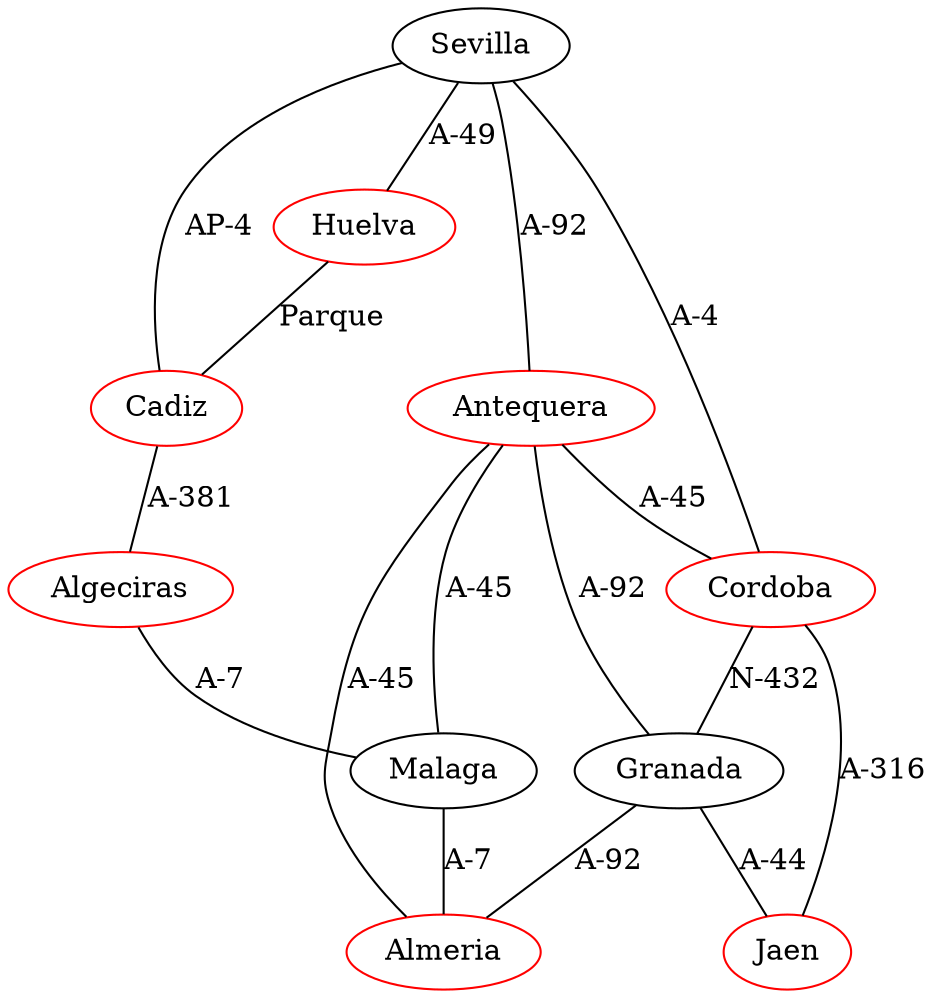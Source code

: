 strict graph G {
  1 [ color="black" label="Sevilla" ];
  2 [ color="red" label="Cadiz" ];
  3 [ color="red" label="Huelva" ];
  4 [ color="red" label="Cordoba" ];
  5 [ color="black" label="Malaga" ];
  6 [ color="red" label="Antequera" ];
  7 [ color="red" label="Almeria" ];
  8 [ color="black" label="Granada" ];
  9 [ color="red" label="Jaen" ];
  10 [ color="red" label="Algeciras" ];
  1 -- 3 [ style="solid" label="A-49" ];
  1 -- 4 [ style="solid" label="A-4" ];
  1 -- 2 [ style="solid" label="AP-4" ];
  1 -- 6 [ style="solid" label="A-92" ];
  3 -- 2 [ style="solid" label="Parque" ];
  6 -- 8 [ style="solid" label="A-92" ];
  6 -- 5 [ style="solid" label="A-45" ];
  6 -- 4 [ style="solid" label="A-45" ];
  6 -- 7 [ style="solid" label="A-45" ];
  5 -- 7 [ style="solid" label="A-7" ];
  4 -- 9 [ style="solid" label="A-316" ];
  4 -- 8 [ style="solid" label="N-432" ];
  8 -- 7 [ style="solid" label="A-92" ];
  8 -- 9 [ style="solid" label="A-44" ];
  2 -- 10 [ style="solid" label="A-381" ];
  10 -- 5 [ style="solid" label="A-7" ];
}
